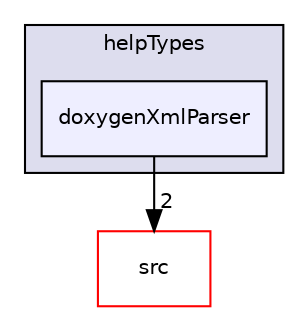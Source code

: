 digraph "applications/utilities/miscellaneous/foamHelp/helpTypes/doxygenXmlParser" {
  bgcolor=transparent;
  compound=true
  node [ fontsize="10", fontname="Helvetica"];
  edge [ labelfontsize="10", labelfontname="Helvetica"];
  subgraph clusterdir_b5fb8d533a2553de813871c14cde32df {
    graph [ bgcolor="#ddddee", pencolor="black", label="helpTypes" fontname="Helvetica", fontsize="10", URL="dir_b5fb8d533a2553de813871c14cde32df.html"]
  dir_d8927592292827acff1ed58d113d3e66 [shape=box, label="doxygenXmlParser", style="filled", fillcolor="#eeeeff", pencolor="black", URL="dir_d8927592292827acff1ed58d113d3e66.html"];
  }
  dir_68267d1309a1af8e8297ef4c3efbcdba [shape=box label="src" color="red" URL="dir_68267d1309a1af8e8297ef4c3efbcdba.html"];
  dir_d8927592292827acff1ed58d113d3e66->dir_68267d1309a1af8e8297ef4c3efbcdba [headlabel="2", labeldistance=1.5 headhref="dir_000612_000736.html"];
}
